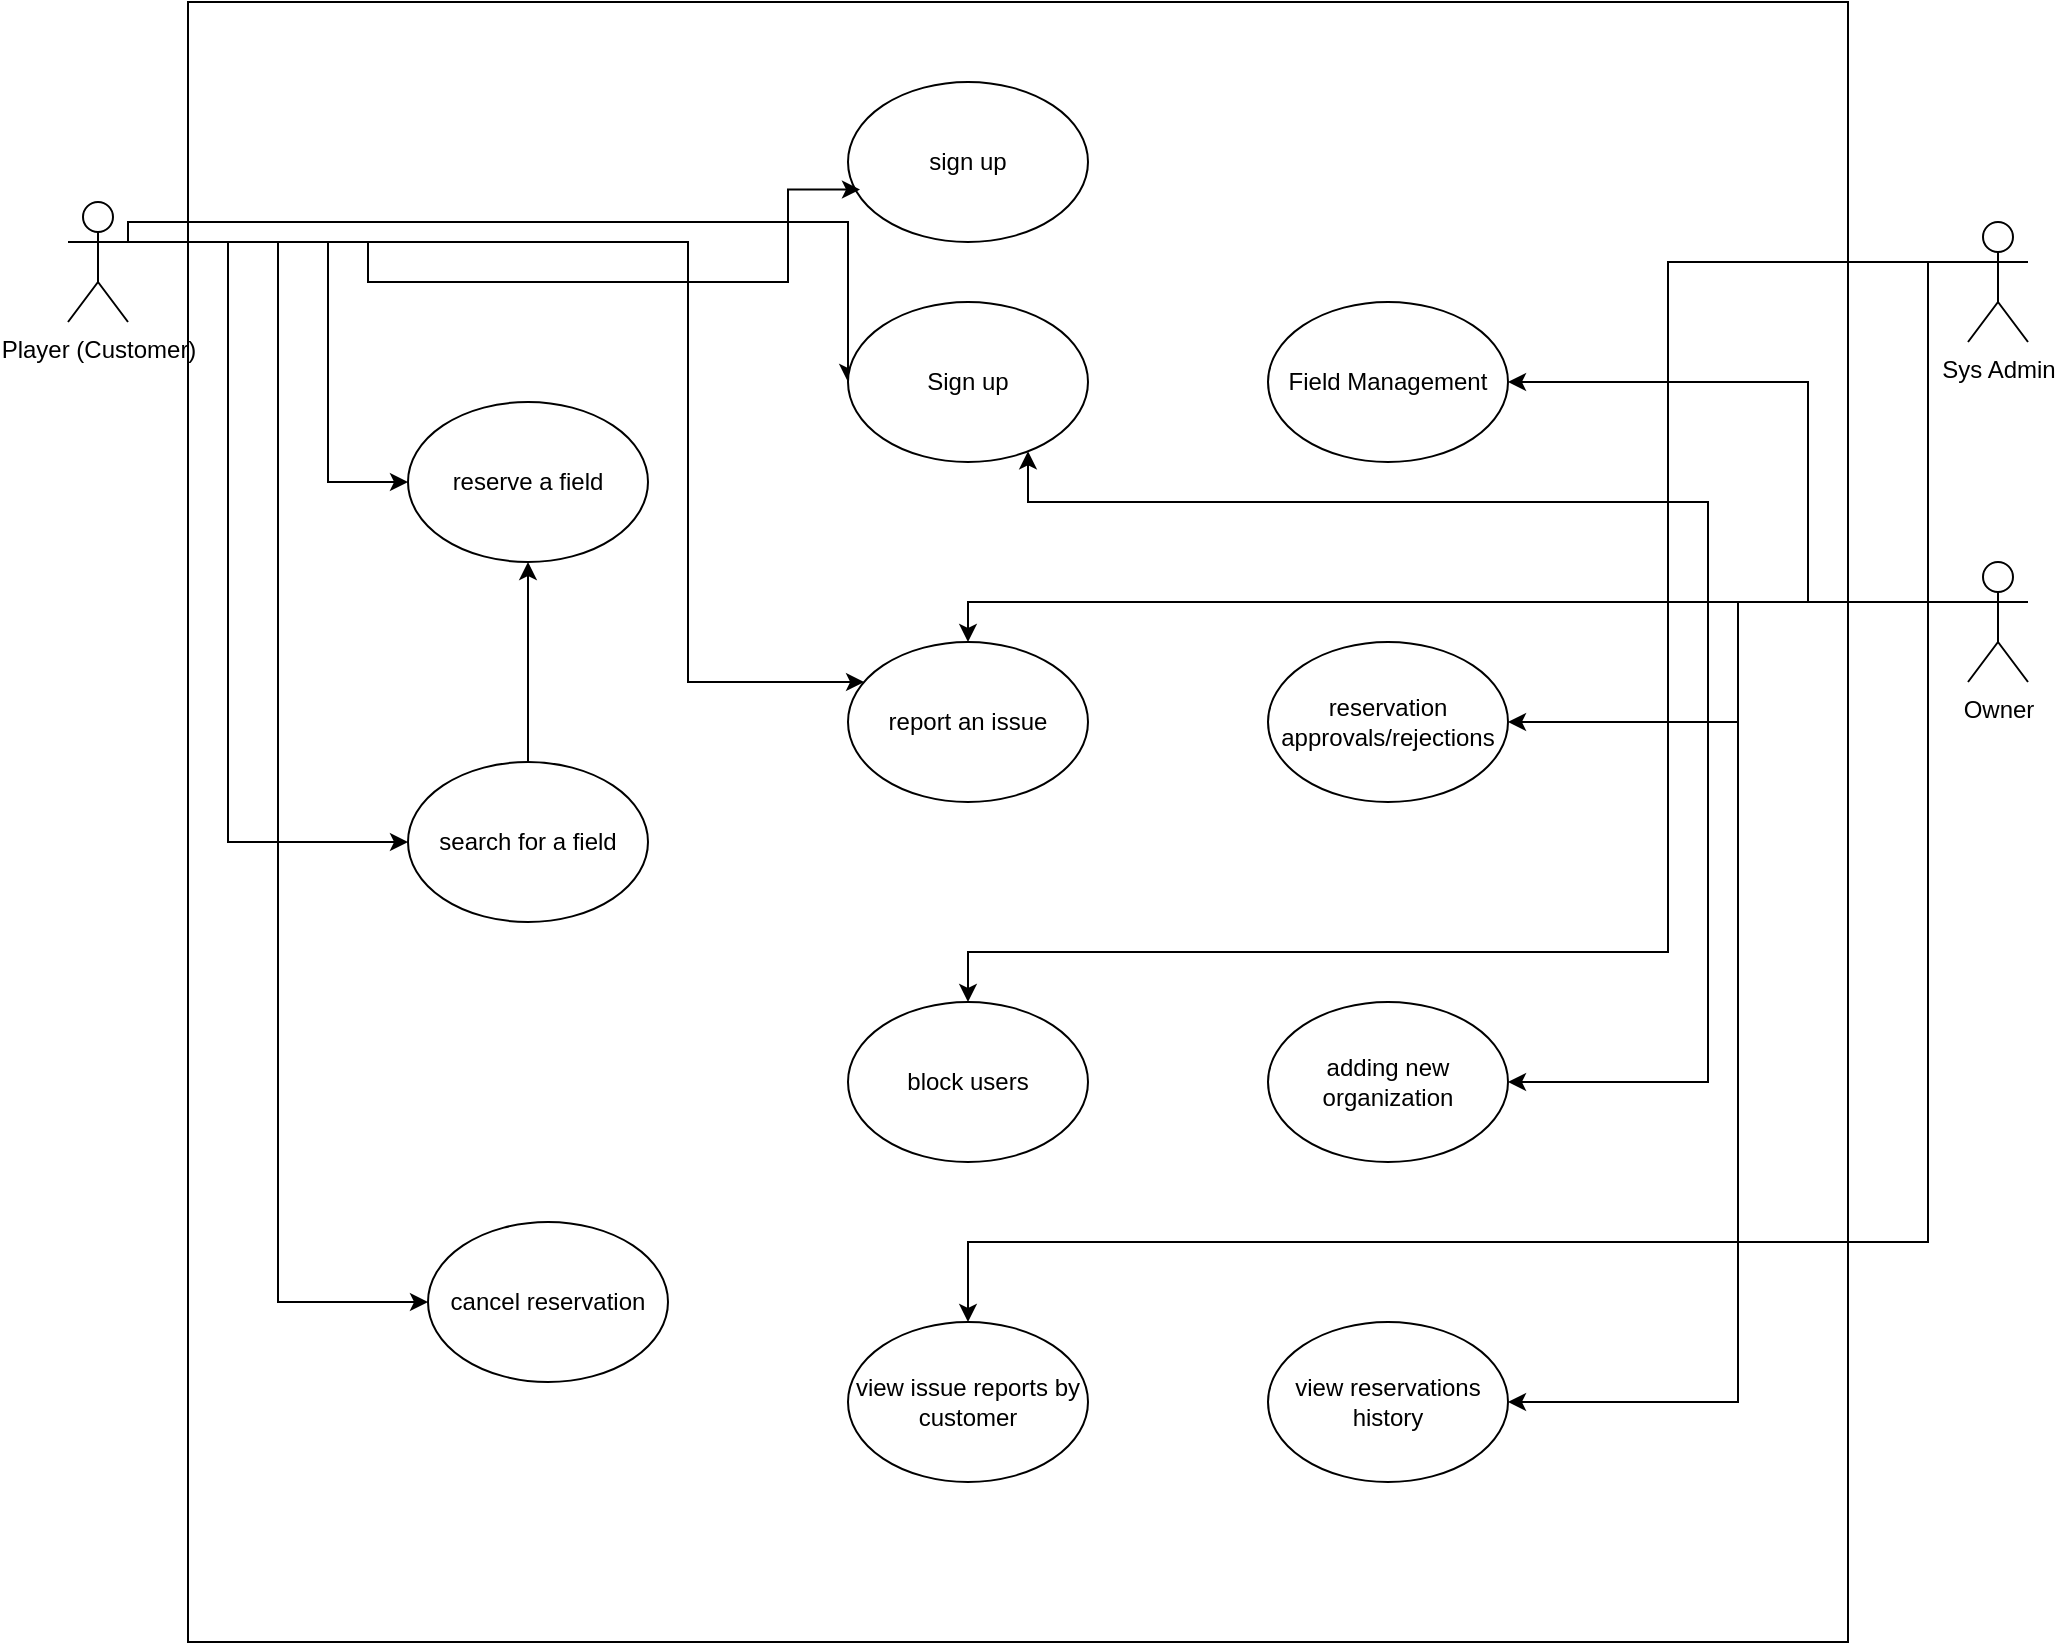 <mxfile version="24.6.4" type="device">
  <diagram name="Malaabak Usecase Diagram" id="7XVIc6Cqeh-DD4JDEn6v">
    <mxGraphModel dx="2069" dy="713" grid="1" gridSize="10" guides="1" tooltips="1" connect="1" arrows="1" fold="1" page="1" pageScale="1" pageWidth="850" pageHeight="1100" math="0" shadow="0">
      <root>
        <mxCell id="0" />
        <mxCell id="1" parent="0" />
        <mxCell id="_NaGhFu6bjK36gqBymML-1" value="" style="rounded=0;whiteSpace=wrap;html=1;" parent="1" vertex="1">
          <mxGeometry x="-10" y="10" width="830" height="820" as="geometry" />
        </mxCell>
        <mxCell id="_NaGhFu6bjK36gqBymML-2" value="sign up" style="ellipse;whiteSpace=wrap;html=1;" parent="1" vertex="1">
          <mxGeometry x="320" y="50" width="120" height="80" as="geometry" />
        </mxCell>
        <mxCell id="ap5bF3k_R6ETczgkQO4W-20" style="edgeStyle=orthogonalEdgeStyle;rounded=0;orthogonalLoop=1;jettySize=auto;html=1;exitX=1;exitY=0.333;exitDx=0;exitDy=0;exitPerimeter=0;" edge="1" parent="1" source="ap5bF3k_R6ETczgkQO4W-1" target="ap5bF3k_R6ETczgkQO4W-7">
          <mxGeometry relative="1" as="geometry">
            <Array as="points">
              <mxPoint x="320" y="120" />
              <mxPoint x="320" y="200" />
            </Array>
          </mxGeometry>
        </mxCell>
        <mxCell id="ap5bF3k_R6ETczgkQO4W-22" style="edgeStyle=orthogonalEdgeStyle;rounded=0;orthogonalLoop=1;jettySize=auto;html=1;exitX=1;exitY=0.333;exitDx=0;exitDy=0;exitPerimeter=0;entryX=0;entryY=0.5;entryDx=0;entryDy=0;" edge="1" parent="1" source="ap5bF3k_R6ETczgkQO4W-1" target="ap5bF3k_R6ETczgkQO4W-10">
          <mxGeometry relative="1" as="geometry">
            <Array as="points">
              <mxPoint x="10" y="130" />
              <mxPoint x="10" y="430" />
            </Array>
          </mxGeometry>
        </mxCell>
        <mxCell id="ap5bF3k_R6ETczgkQO4W-23" style="edgeStyle=orthogonalEdgeStyle;rounded=0;orthogonalLoop=1;jettySize=auto;html=1;exitX=1;exitY=0.333;exitDx=0;exitDy=0;exitPerimeter=0;entryX=0;entryY=0.5;entryDx=0;entryDy=0;" edge="1" parent="1" source="ap5bF3k_R6ETczgkQO4W-1" target="ap5bF3k_R6ETczgkQO4W-11">
          <mxGeometry relative="1" as="geometry" />
        </mxCell>
        <mxCell id="ap5bF3k_R6ETczgkQO4W-24" style="edgeStyle=orthogonalEdgeStyle;rounded=0;orthogonalLoop=1;jettySize=auto;html=1;exitX=1;exitY=0.333;exitDx=0;exitDy=0;exitPerimeter=0;" edge="1" parent="1" source="ap5bF3k_R6ETczgkQO4W-1" target="ap5bF3k_R6ETczgkQO4W-9">
          <mxGeometry relative="1" as="geometry">
            <Array as="points">
              <mxPoint x="240" y="130" />
              <mxPoint x="240" y="350" />
            </Array>
          </mxGeometry>
        </mxCell>
        <mxCell id="ap5bF3k_R6ETczgkQO4W-25" style="edgeStyle=orthogonalEdgeStyle;rounded=0;orthogonalLoop=1;jettySize=auto;html=1;exitX=1;exitY=0.333;exitDx=0;exitDy=0;exitPerimeter=0;entryX=0;entryY=0.5;entryDx=0;entryDy=0;" edge="1" parent="1" source="ap5bF3k_R6ETczgkQO4W-1" target="ap5bF3k_R6ETczgkQO4W-8">
          <mxGeometry relative="1" as="geometry">
            <Array as="points">
              <mxPoint x="60" y="130" />
              <mxPoint x="60" y="250" />
            </Array>
          </mxGeometry>
        </mxCell>
        <mxCell id="ap5bF3k_R6ETczgkQO4W-1" value="Player (Customer)" style="shape=umlActor;verticalLabelPosition=bottom;verticalAlign=top;html=1;outlineConnect=0;" vertex="1" parent="1">
          <mxGeometry x="-70" y="110" width="30" height="60" as="geometry" />
        </mxCell>
        <mxCell id="ap5bF3k_R6ETczgkQO4W-27" style="edgeStyle=orthogonalEdgeStyle;rounded=0;orthogonalLoop=1;jettySize=auto;html=1;exitX=0;exitY=0.333;exitDx=0;exitDy=0;exitPerimeter=0;entryX=1;entryY=0.5;entryDx=0;entryDy=0;" edge="1" parent="1" source="ap5bF3k_R6ETczgkQO4W-5" target="ap5bF3k_R6ETczgkQO4W-12">
          <mxGeometry relative="1" as="geometry">
            <Array as="points">
              <mxPoint x="800" y="310" />
              <mxPoint x="800" y="200" />
            </Array>
          </mxGeometry>
        </mxCell>
        <mxCell id="ap5bF3k_R6ETczgkQO4W-30" style="edgeStyle=orthogonalEdgeStyle;rounded=0;orthogonalLoop=1;jettySize=auto;html=1;exitX=0;exitY=0.333;exitDx=0;exitDy=0;exitPerimeter=0;entryX=1;entryY=0.5;entryDx=0;entryDy=0;" edge="1" parent="1" source="ap5bF3k_R6ETczgkQO4W-5" target="ap5bF3k_R6ETczgkQO4W-15">
          <mxGeometry relative="1" as="geometry" />
        </mxCell>
        <mxCell id="ap5bF3k_R6ETczgkQO4W-32" style="edgeStyle=orthogonalEdgeStyle;rounded=0;orthogonalLoop=1;jettySize=auto;html=1;exitX=0;exitY=0.333;exitDx=0;exitDy=0;exitPerimeter=0;" edge="1" parent="1" source="ap5bF3k_R6ETczgkQO4W-5" target="ap5bF3k_R6ETczgkQO4W-7">
          <mxGeometry relative="1" as="geometry">
            <Array as="points">
              <mxPoint x="750" y="310" />
              <mxPoint x="750" y="260" />
              <mxPoint x="410" y="260" />
            </Array>
          </mxGeometry>
        </mxCell>
        <mxCell id="ap5bF3k_R6ETczgkQO4W-46" style="edgeStyle=orthogonalEdgeStyle;rounded=0;orthogonalLoop=1;jettySize=auto;html=1;exitX=0;exitY=0.333;exitDx=0;exitDy=0;exitPerimeter=0;entryX=1;entryY=0.5;entryDx=0;entryDy=0;" edge="1" parent="1" source="ap5bF3k_R6ETczgkQO4W-5" target="ap5bF3k_R6ETczgkQO4W-14">
          <mxGeometry relative="1" as="geometry">
            <Array as="points">
              <mxPoint x="750" y="310" />
              <mxPoint x="750" y="550" />
            </Array>
          </mxGeometry>
        </mxCell>
        <mxCell id="ap5bF3k_R6ETczgkQO4W-47" style="edgeStyle=orthogonalEdgeStyle;rounded=0;orthogonalLoop=1;jettySize=auto;html=1;exitX=0;exitY=0.333;exitDx=0;exitDy=0;exitPerimeter=0;entryX=1;entryY=0.5;entryDx=0;entryDy=0;" edge="1" parent="1" source="ap5bF3k_R6ETczgkQO4W-5" target="ap5bF3k_R6ETczgkQO4W-13">
          <mxGeometry relative="1" as="geometry" />
        </mxCell>
        <mxCell id="ap5bF3k_R6ETczgkQO4W-5" value="Owner" style="shape=umlActor;verticalLabelPosition=bottom;verticalAlign=top;html=1;outlineConnect=0;" vertex="1" parent="1">
          <mxGeometry x="880" y="290" width="30" height="60" as="geometry" />
        </mxCell>
        <mxCell id="ap5bF3k_R6ETczgkQO4W-36" style="edgeStyle=orthogonalEdgeStyle;rounded=0;orthogonalLoop=1;jettySize=auto;html=1;exitX=0;exitY=0.333;exitDx=0;exitDy=0;exitPerimeter=0;" edge="1" parent="1" source="ap5bF3k_R6ETczgkQO4W-6" target="ap5bF3k_R6ETczgkQO4W-34">
          <mxGeometry relative="1" as="geometry">
            <mxPoint x="730" y="155" as="sourcePoint" />
            <mxPoint x="380" y="465" as="targetPoint" />
            <Array as="points">
              <mxPoint x="730" y="140" />
              <mxPoint x="730" y="485" />
              <mxPoint x="380" y="485" />
            </Array>
          </mxGeometry>
        </mxCell>
        <mxCell id="ap5bF3k_R6ETczgkQO4W-45" style="edgeStyle=orthogonalEdgeStyle;rounded=0;orthogonalLoop=1;jettySize=auto;html=1;exitX=0;exitY=0.333;exitDx=0;exitDy=0;exitPerimeter=0;" edge="1" parent="1" source="ap5bF3k_R6ETczgkQO4W-6" target="ap5bF3k_R6ETczgkQO4W-35">
          <mxGeometry relative="1" as="geometry">
            <Array as="points">
              <mxPoint x="860" y="140" />
              <mxPoint x="860" y="630" />
              <mxPoint x="380" y="630" />
            </Array>
          </mxGeometry>
        </mxCell>
        <mxCell id="ap5bF3k_R6ETczgkQO4W-6" value="Sys Admin" style="shape=umlActor;verticalLabelPosition=bottom;verticalAlign=top;html=1;outlineConnect=0;" vertex="1" parent="1">
          <mxGeometry x="880" y="120" width="30" height="60" as="geometry" />
        </mxCell>
        <mxCell id="ap5bF3k_R6ETczgkQO4W-7" value="Sign up" style="ellipse;whiteSpace=wrap;html=1;" vertex="1" parent="1">
          <mxGeometry x="320" y="160" width="120" height="80" as="geometry" />
        </mxCell>
        <mxCell id="ap5bF3k_R6ETczgkQO4W-8" value="reserve a field" style="ellipse;whiteSpace=wrap;html=1;" vertex="1" parent="1">
          <mxGeometry x="100" y="210" width="120" height="80" as="geometry" />
        </mxCell>
        <mxCell id="ap5bF3k_R6ETczgkQO4W-9" value="report an issue" style="ellipse;whiteSpace=wrap;html=1;" vertex="1" parent="1">
          <mxGeometry x="320" y="330" width="120" height="80" as="geometry" />
        </mxCell>
        <mxCell id="ap5bF3k_R6ETczgkQO4W-26" value="" style="edgeStyle=orthogonalEdgeStyle;rounded=0;orthogonalLoop=1;jettySize=auto;html=1;" edge="1" parent="1" source="ap5bF3k_R6ETczgkQO4W-10" target="ap5bF3k_R6ETczgkQO4W-8">
          <mxGeometry relative="1" as="geometry" />
        </mxCell>
        <mxCell id="ap5bF3k_R6ETczgkQO4W-10" value="search for a field" style="ellipse;whiteSpace=wrap;html=1;" vertex="1" parent="1">
          <mxGeometry x="100" y="390" width="120" height="80" as="geometry" />
        </mxCell>
        <mxCell id="ap5bF3k_R6ETczgkQO4W-11" value="cancel reservation" style="ellipse;whiteSpace=wrap;html=1;" vertex="1" parent="1">
          <mxGeometry x="110" y="620" width="120" height="80" as="geometry" />
        </mxCell>
        <mxCell id="ap5bF3k_R6ETczgkQO4W-12" value="Field Management" style="ellipse;whiteSpace=wrap;html=1;" vertex="1" parent="1">
          <mxGeometry x="530" y="160" width="120" height="80" as="geometry" />
        </mxCell>
        <mxCell id="ap5bF3k_R6ETczgkQO4W-15" value="view reservations history" style="ellipse;whiteSpace=wrap;html=1;" vertex="1" parent="1">
          <mxGeometry x="530" y="670" width="120" height="80" as="geometry" />
        </mxCell>
        <mxCell id="ap5bF3k_R6ETczgkQO4W-19" style="edgeStyle=orthogonalEdgeStyle;rounded=0;orthogonalLoop=1;jettySize=auto;html=1;exitX=1;exitY=0.333;exitDx=0;exitDy=0;exitPerimeter=0;entryX=0.05;entryY=0.672;entryDx=0;entryDy=0;entryPerimeter=0;" edge="1" parent="1" source="ap5bF3k_R6ETczgkQO4W-1" target="_NaGhFu6bjK36gqBymML-2">
          <mxGeometry relative="1" as="geometry">
            <Array as="points">
              <mxPoint x="80" y="150" />
              <mxPoint x="290" y="150" />
              <mxPoint x="290" y="104" />
            </Array>
          </mxGeometry>
        </mxCell>
        <mxCell id="ap5bF3k_R6ETczgkQO4W-34" value="block users" style="ellipse;whiteSpace=wrap;html=1;" vertex="1" parent="1">
          <mxGeometry x="320" y="510" width="120" height="80" as="geometry" />
        </mxCell>
        <mxCell id="ap5bF3k_R6ETczgkQO4W-35" value="view issue reports by customer" style="ellipse;whiteSpace=wrap;html=1;" vertex="1" parent="1">
          <mxGeometry x="320" y="670" width="120" height="80" as="geometry" />
        </mxCell>
        <mxCell id="ap5bF3k_R6ETczgkQO4W-14" value="adding new organization" style="ellipse;whiteSpace=wrap;html=1;" vertex="1" parent="1">
          <mxGeometry x="530" y="510" width="120" height="80" as="geometry" />
        </mxCell>
        <mxCell id="ap5bF3k_R6ETczgkQO4W-13" value="reservation approvals/rejections" style="ellipse;whiteSpace=wrap;html=1;" vertex="1" parent="1">
          <mxGeometry x="530" y="330" width="120" height="80" as="geometry" />
        </mxCell>
        <mxCell id="ap5bF3k_R6ETczgkQO4W-48" style="edgeStyle=orthogonalEdgeStyle;rounded=0;orthogonalLoop=1;jettySize=auto;html=1;exitX=0;exitY=0.333;exitDx=0;exitDy=0;exitPerimeter=0;entryX=0.5;entryY=0;entryDx=0;entryDy=0;" edge="1" parent="1" source="ap5bF3k_R6ETczgkQO4W-5" target="ap5bF3k_R6ETczgkQO4W-9">
          <mxGeometry relative="1" as="geometry">
            <Array as="points">
              <mxPoint x="380" y="310" />
            </Array>
          </mxGeometry>
        </mxCell>
      </root>
    </mxGraphModel>
  </diagram>
</mxfile>
